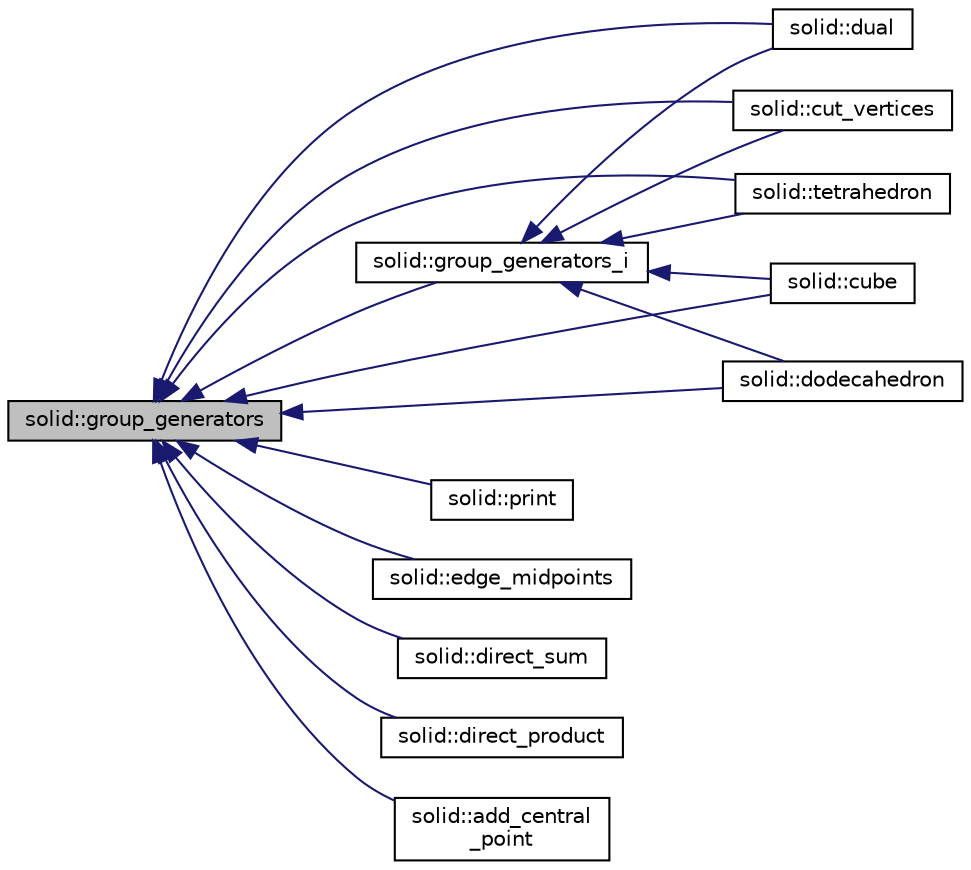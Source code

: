 digraph "solid::group_generators"
{
  edge [fontname="Helvetica",fontsize="10",labelfontname="Helvetica",labelfontsize="10"];
  node [fontname="Helvetica",fontsize="10",shape=record];
  rankdir="LR";
  Node2906 [label="solid::group_generators",height=0.2,width=0.4,color="black", fillcolor="grey75", style="filled", fontcolor="black"];
  Node2906 -> Node2907 [dir="back",color="midnightblue",fontsize="10",style="solid",fontname="Helvetica"];
  Node2907 [label="solid::group_generators_i",height=0.2,width=0.4,color="black", fillcolor="white", style="filled",URL="$d8/def/classsolid.html#a3736981de8dcd03683b4392a94c54a5c"];
  Node2907 -> Node2908 [dir="back",color="midnightblue",fontsize="10",style="solid",fontname="Helvetica"];
  Node2908 [label="solid::dual",height=0.2,width=0.4,color="black", fillcolor="white", style="filled",URL="$d8/def/classsolid.html#a0147bd21fc7bfed44a10f3b5eca66757"];
  Node2907 -> Node2909 [dir="back",color="midnightblue",fontsize="10",style="solid",fontname="Helvetica"];
  Node2909 [label="solid::cut_vertices",height=0.2,width=0.4,color="black", fillcolor="white", style="filled",URL="$d8/def/classsolid.html#a286d7bb090878dfbdc2fcd0dcf4739ce"];
  Node2907 -> Node2910 [dir="back",color="midnightblue",fontsize="10",style="solid",fontname="Helvetica"];
  Node2910 [label="solid::tetrahedron",height=0.2,width=0.4,color="black", fillcolor="white", style="filled",URL="$d8/def/classsolid.html#ad40cf6e9d27be77f0a01528442e04682"];
  Node2907 -> Node2911 [dir="back",color="midnightblue",fontsize="10",style="solid",fontname="Helvetica"];
  Node2911 [label="solid::cube",height=0.2,width=0.4,color="black", fillcolor="white", style="filled",URL="$d8/def/classsolid.html#a308e6888759550da489397527ed89137"];
  Node2907 -> Node2912 [dir="back",color="midnightblue",fontsize="10",style="solid",fontname="Helvetica"];
  Node2912 [label="solid::dodecahedron",height=0.2,width=0.4,color="black", fillcolor="white", style="filled",URL="$d8/def/classsolid.html#a514072d4dfd0f82ba24b0df1ac302d6f"];
  Node2906 -> Node2913 [dir="back",color="midnightblue",fontsize="10",style="solid",fontname="Helvetica"];
  Node2913 [label="solid::print",height=0.2,width=0.4,color="black", fillcolor="white", style="filled",URL="$d8/def/classsolid.html#a0afe4403778d31d092e2a66c13a9a365"];
  Node2906 -> Node2908 [dir="back",color="midnightblue",fontsize="10",style="solid",fontname="Helvetica"];
  Node2906 -> Node2909 [dir="back",color="midnightblue",fontsize="10",style="solid",fontname="Helvetica"];
  Node2906 -> Node2914 [dir="back",color="midnightblue",fontsize="10",style="solid",fontname="Helvetica"];
  Node2914 [label="solid::edge_midpoints",height=0.2,width=0.4,color="black", fillcolor="white", style="filled",URL="$d8/def/classsolid.html#a00f043a4986f0eec6ed05c14d64919dc"];
  Node2906 -> Node2915 [dir="back",color="midnightblue",fontsize="10",style="solid",fontname="Helvetica"];
  Node2915 [label="solid::direct_sum",height=0.2,width=0.4,color="black", fillcolor="white", style="filled",URL="$d8/def/classsolid.html#a2045d572bdbd493c541c69624baeedbf"];
  Node2906 -> Node2916 [dir="back",color="midnightblue",fontsize="10",style="solid",fontname="Helvetica"];
  Node2916 [label="solid::direct_product",height=0.2,width=0.4,color="black", fillcolor="white", style="filled",URL="$d8/def/classsolid.html#a8b4527c066bcebd2e6542fe158c607b0"];
  Node2906 -> Node2917 [dir="back",color="midnightblue",fontsize="10",style="solid",fontname="Helvetica"];
  Node2917 [label="solid::add_central\l_point",height=0.2,width=0.4,color="black", fillcolor="white", style="filled",URL="$d8/def/classsolid.html#abec108e749250b1fbab7c8dcf98b96ae"];
  Node2906 -> Node2910 [dir="back",color="midnightblue",fontsize="10",style="solid",fontname="Helvetica"];
  Node2906 -> Node2911 [dir="back",color="midnightblue",fontsize="10",style="solid",fontname="Helvetica"];
  Node2906 -> Node2912 [dir="back",color="midnightblue",fontsize="10",style="solid",fontname="Helvetica"];
}
